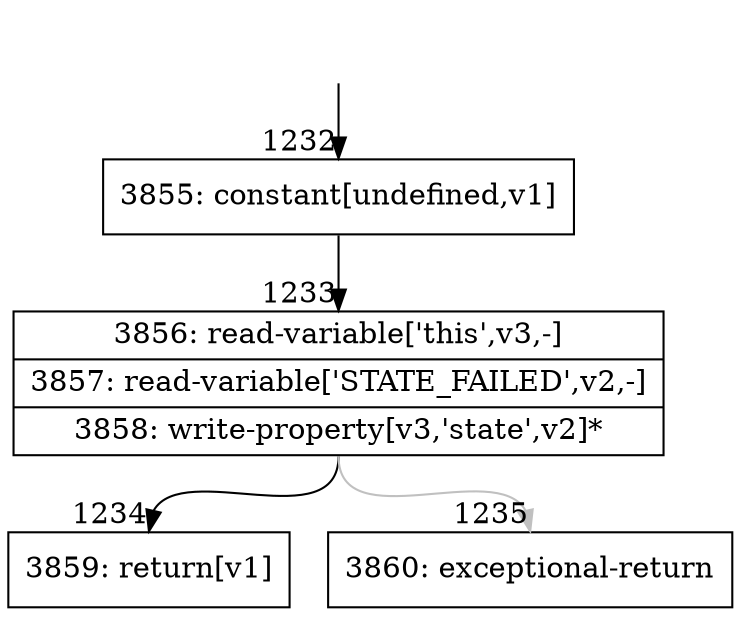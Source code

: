 digraph {
rankdir="TD"
BB_entry115[shape=none,label=""];
BB_entry115 -> BB1232 [tailport=s, headport=n, headlabel="    1232"]
BB1232 [shape=record label="{3855: constant[undefined,v1]}" ] 
BB1232 -> BB1233 [tailport=s, headport=n, headlabel="      1233"]
BB1233 [shape=record label="{3856: read-variable['this',v3,-]|3857: read-variable['STATE_FAILED',v2,-]|3858: write-property[v3,'state',v2]*}" ] 
BB1233 -> BB1234 [tailport=s, headport=n, headlabel="      1234"]
BB1233 -> BB1235 [tailport=s, headport=n, color=gray, headlabel="      1235"]
BB1234 [shape=record label="{3859: return[v1]}" ] 
BB1235 [shape=record label="{3860: exceptional-return}" ] 
//#$~ 1975
}
